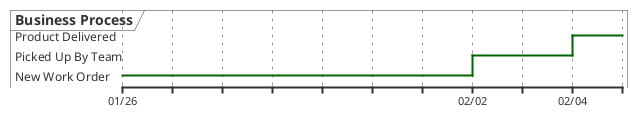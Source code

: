 @startuml Date

robust "Business Process" as BP

@2021/01/26
BP is "New Work Order"

@2021/02/02
BP is "Picked Up By Team"

@2021/02/04
BP is "Product Delivered"

@enduml
